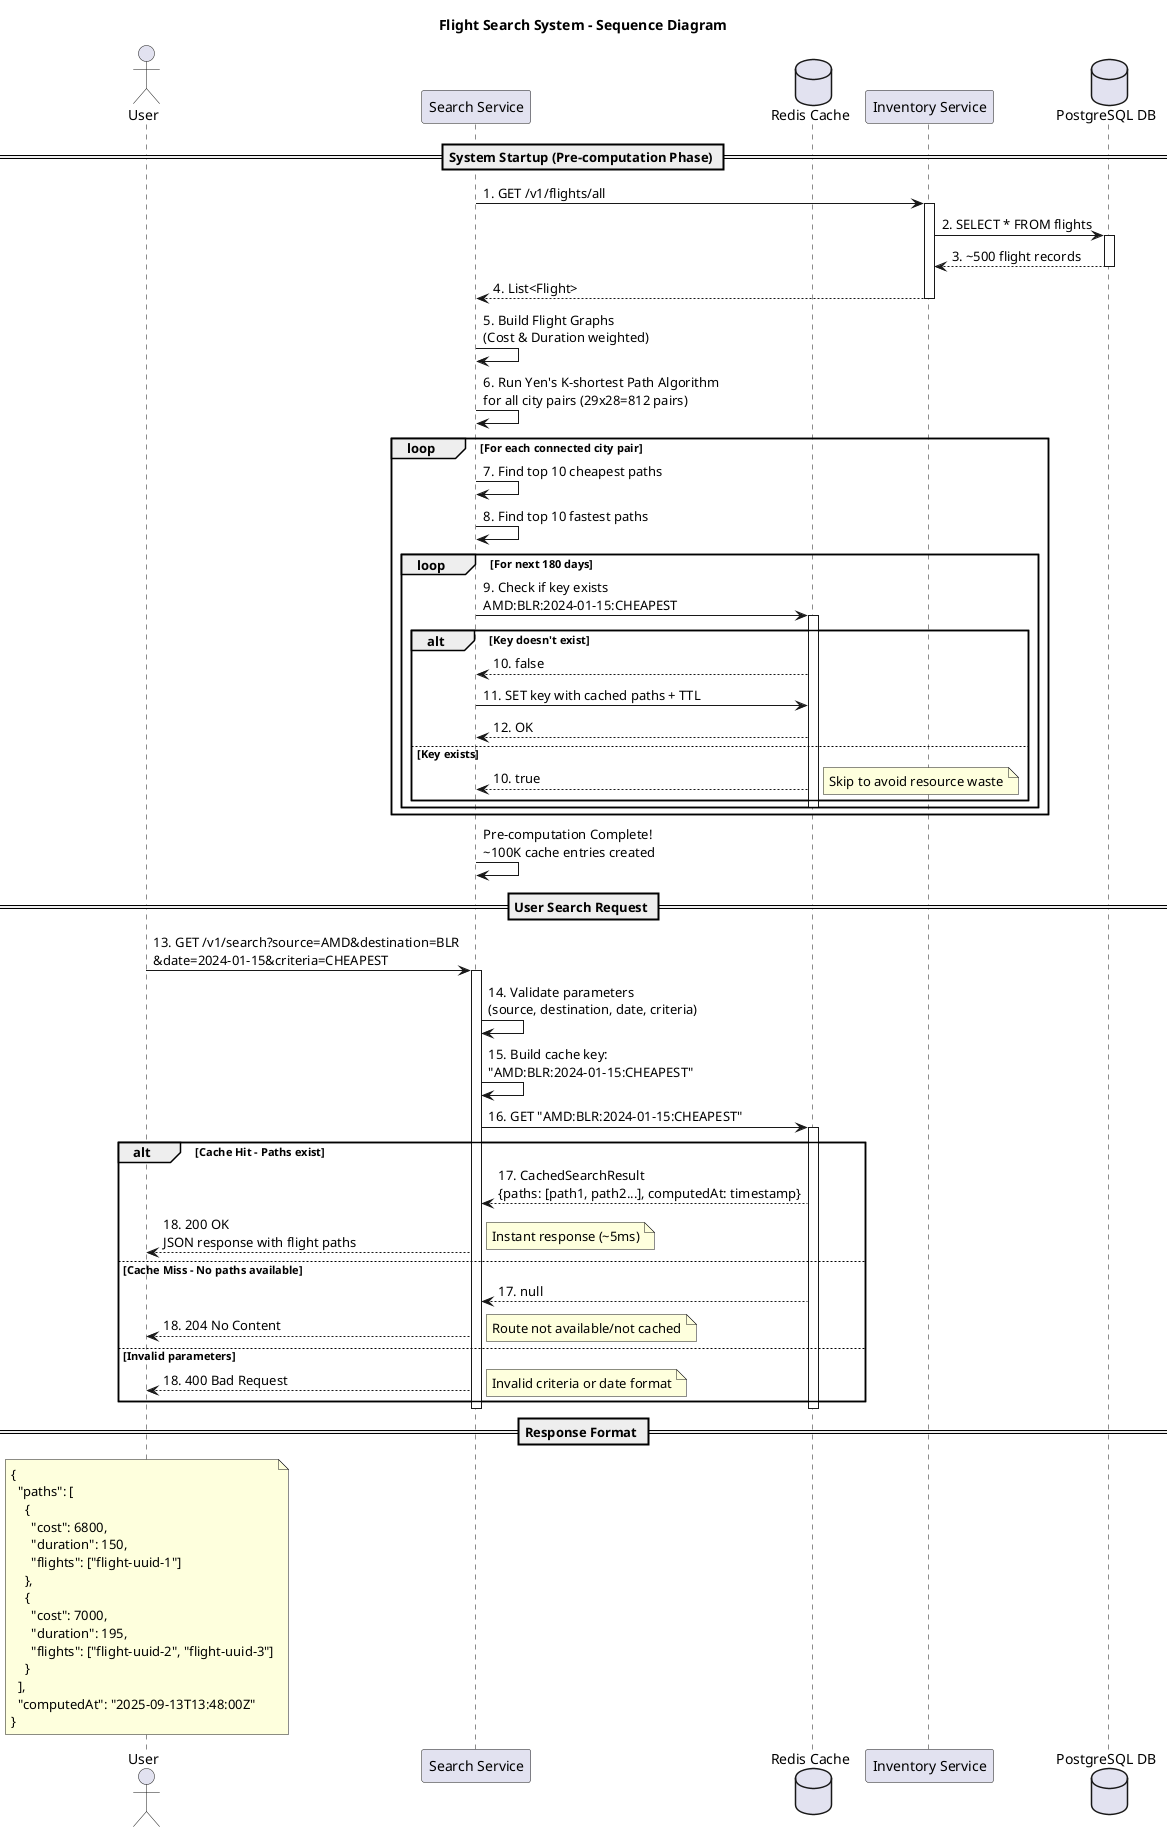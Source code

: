 @startuml Flight Search Sequence Diagram

title Flight Search System - Sequence Diagram

actor User
participant "Search Service" as SearchService
database "Redis Cache" as Redis
participant "Inventory Service" as InventoryService
database "PostgreSQL DB" as Database

== System Startup (Pre-computation Phase) ==

SearchService -> InventoryService: 1. GET /v1/flights/all
activate InventoryService
InventoryService -> Database: 2. SELECT * FROM flights
activate Database
Database --> InventoryService: 3. ~500 flight records
deactivate Database
InventoryService --> SearchService: 4. List<Flight>
deactivate InventoryService

SearchService -> SearchService: 5. Build Flight Graphs\n(Cost & Duration weighted)

SearchService -> SearchService: 6. Run Yen's K-shortest Path Algorithm\nfor all city pairs (29x28=812 pairs)

loop For each connected city pair
    SearchService -> SearchService: 7. Find top 10 cheapest paths
    SearchService -> SearchService: 8. Find top 10 fastest paths
    
    loop For next 180 days
        SearchService -> Redis: 9. Check if key exists\nAMD:BLR:2024-01-15:CHEAPEST
        activate Redis
        
        alt Key doesn't exist
            Redis --> SearchService: 10. false
            SearchService -> Redis: 11. SET key with cached paths + TTL
            Redis --> SearchService: 12. OK
        else Key exists
            Redis --> SearchService: 10. true
            note right: Skip to avoid resource waste
        end
        deactivate Redis
    end
end

SearchService -> SearchService: Pre-computation Complete!\n~100K cache entries created

== User Search Request ==

User -> SearchService: 13. GET /v1/search?source=AMD&destination=BLR\n&date=2024-01-15&criteria=CHEAPEST
activate SearchService

SearchService -> SearchService: 14. Validate parameters\n(source, destination, date, criteria)

SearchService -> SearchService: 15. Build cache key:\n"AMD:BLR:2024-01-15:CHEAPEST"

SearchService -> Redis: 16. GET "AMD:BLR:2024-01-15:CHEAPEST"
activate Redis

alt Cache Hit - Paths exist
    Redis --> SearchService: 17. CachedSearchResult\n{paths: [path1, path2...], computedAt: timestamp}
    SearchService --> User: 18. 200 OK\nJSON response with flight paths
    note right: Instant response (~5ms)
    
else Cache Miss - No paths available  
    Redis --> SearchService: 17. null
    SearchService --> User: 18. 204 No Content
    note right: Route not available/not cached
    
else Invalid parameters
    SearchService --> User: 18. 400 Bad Request
    note right: Invalid criteria or date format
end

deactivate Redis
deactivate SearchService

== Response Format ==

note over User
{
  "paths": [
    {
      "cost": 6800,
      "duration": 150,
      "flights": ["flight-uuid-1"]
    },
    {
      "cost": 7000,
      "duration": 195, 
      "flights": ["flight-uuid-2", "flight-uuid-3"]
    }
  ],
  "computedAt": "2025-09-13T13:48:00Z"
}
end note

@enduml